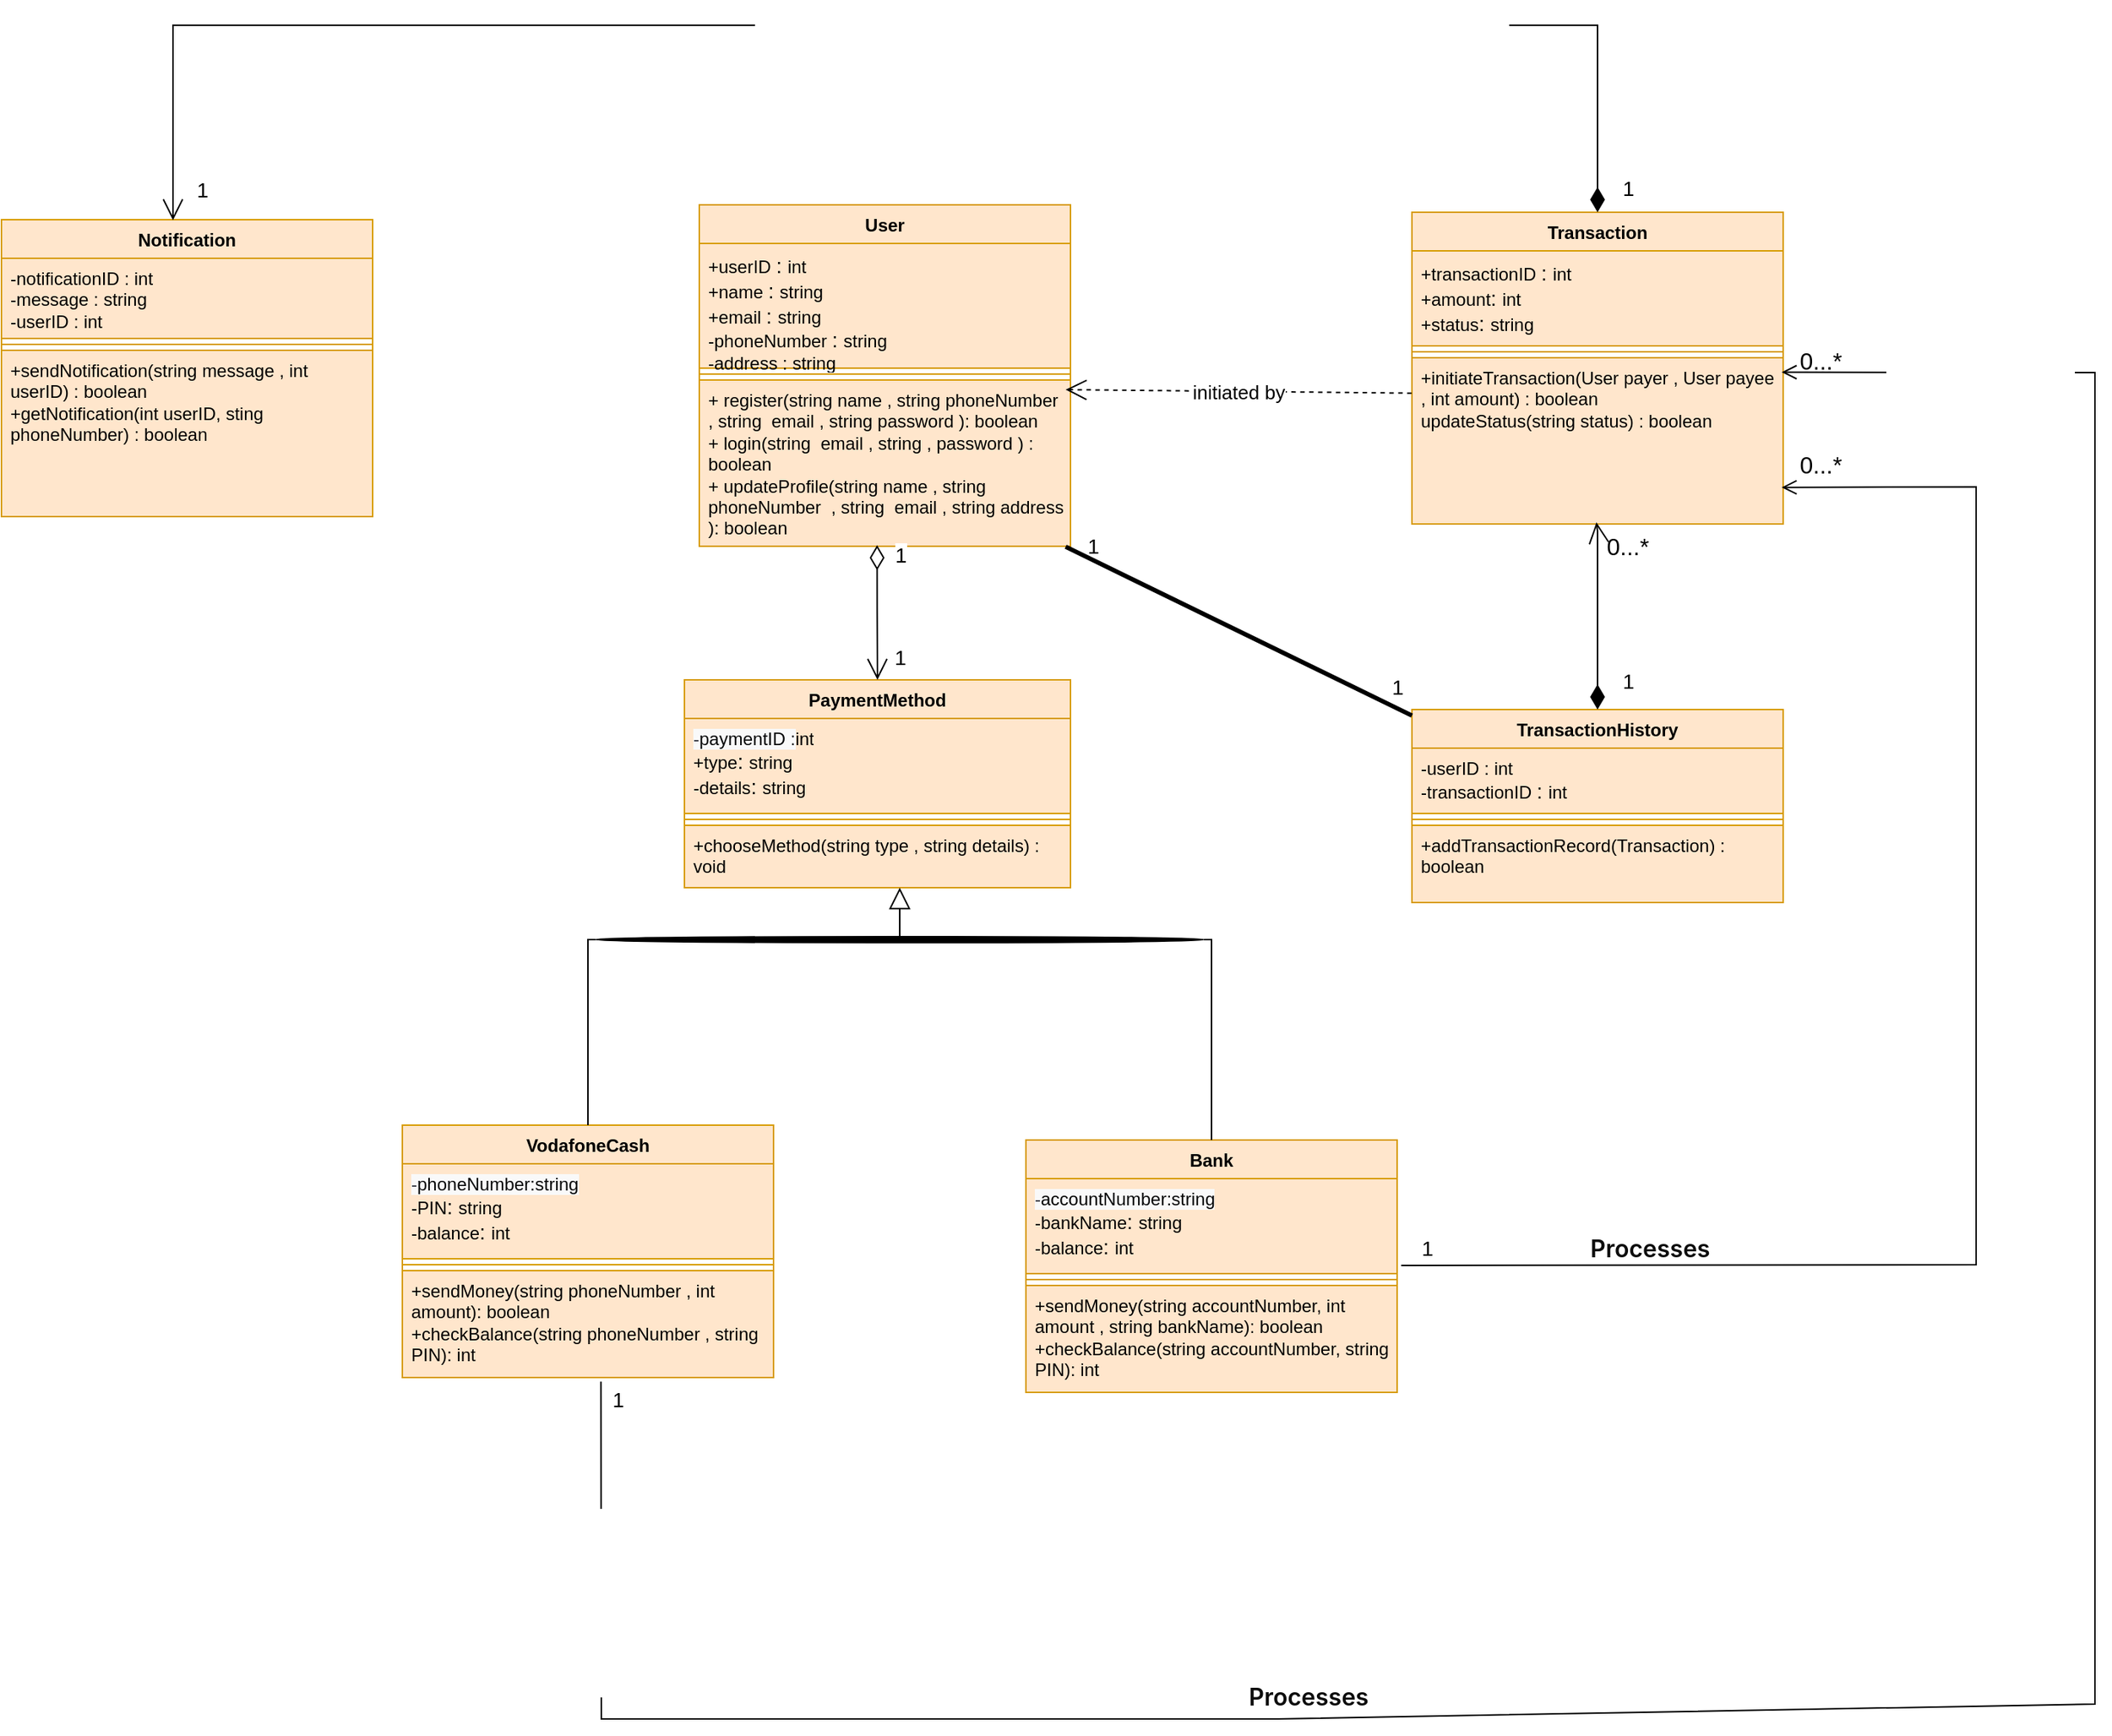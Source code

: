 <mxfile version="24.9.3">
  <diagram name="Page-1" id="VsC5lBzDeZKOc5Q0SXW6">
    <mxGraphModel dx="3498" dy="2226" grid="1" gridSize="10" guides="1" tooltips="1" connect="1" arrows="1" fold="1" page="1" pageScale="1" pageWidth="850" pageHeight="1100" math="0" shadow="0">
      <root>
        <mxCell id="0" />
        <mxCell id="1" parent="0" />
        <mxCell id="fvcA-mYY2RWgphkwgF5b-6" value="User" style="swimlane;fontStyle=1;align=center;verticalAlign=top;childLayout=stackLayout;horizontal=1;startSize=26;horizontalStack=0;resizeParent=1;resizeParentMax=0;resizeLast=0;collapsible=1;marginBottom=0;whiteSpace=wrap;html=1;fillColor=#ffe6cc;strokeColor=#d79b00;" vertex="1" parent="1">
          <mxGeometry x="60" y="70" width="250" height="230" as="geometry" />
        </mxCell>
        <mxCell id="fvcA-mYY2RWgphkwgF5b-7" value="+userID &lt;font style=&quot;font-size: 14px;&quot;&gt;: &lt;/font&gt;int&lt;div&gt;+name &lt;font style=&quot;font-size: 14px;&quot;&gt;: &lt;/font&gt;string&lt;/div&gt;&lt;div&gt;+email &lt;font style=&quot;font-size: 14px;&quot;&gt;: &lt;/font&gt;string&lt;/div&gt;&lt;div&gt;-phoneNumber &lt;font style=&quot;font-size: 14px;&quot;&gt;: &lt;/font&gt;string&lt;/div&gt;&lt;div&gt;-address : string&lt;/div&gt;" style="text;strokeColor=#d79b00;fillColor=#ffe6cc;align=left;verticalAlign=top;spacingLeft=4;spacingRight=4;overflow=hidden;rotatable=0;points=[[0,0.5],[1,0.5]];portConstraint=eastwest;whiteSpace=wrap;html=1;" vertex="1" parent="fvcA-mYY2RWgphkwgF5b-6">
          <mxGeometry y="26" width="250" height="84" as="geometry" />
        </mxCell>
        <mxCell id="fvcA-mYY2RWgphkwgF5b-8" value="" style="line;strokeWidth=1;fillColor=none;align=left;verticalAlign=middle;spacingTop=-1;spacingLeft=3;spacingRight=3;rotatable=0;labelPosition=right;points=[];portConstraint=eastwest;strokeColor=inherit;" vertex="1" parent="fvcA-mYY2RWgphkwgF5b-6">
          <mxGeometry y="110" width="250" height="8" as="geometry" />
        </mxCell>
        <mxCell id="fvcA-mYY2RWgphkwgF5b-9" value="+ register(string name , string phoneNumber&amp;nbsp; , string&amp;nbsp;&amp;nbsp;email , string&amp;nbsp;password ): boolean&lt;div&gt;+ login(&lt;span style=&quot;background-color: initial;&quot;&gt;string&lt;/span&gt;&lt;span style=&quot;background-color: initial;&quot;&gt;&amp;nbsp;&amp;nbsp;email , string ,&lt;/span&gt;&lt;span style=&quot;background-color: initial;&quot;&gt;&amp;nbsp;password&lt;/span&gt;&lt;span style=&quot;background-color: initial;&quot;&gt;&amp;nbsp;)&amp;nbsp;&lt;/span&gt;&lt;span style=&quot;background-color: initial;&quot;&gt;: boolean&lt;/span&gt;&lt;/div&gt;&lt;div&gt;+ updateProfile(string name , string phoneNumber&amp;nbsp; , string&amp;nbsp;&amp;nbsp;email , string address ): boolean&lt;span style=&quot;background-color: initial;&quot;&gt;&lt;/span&gt;&lt;/div&gt;&lt;div&gt;&lt;div&gt;&lt;br&gt;&lt;/div&gt;&lt;/div&gt;" style="text;strokeColor=#d79b00;fillColor=#ffe6cc;align=left;verticalAlign=top;spacingLeft=4;spacingRight=4;overflow=hidden;rotatable=0;points=[[0,0.5],[1,0.5]];portConstraint=eastwest;whiteSpace=wrap;html=1;" vertex="1" parent="fvcA-mYY2RWgphkwgF5b-6">
          <mxGeometry y="118" width="250" height="112" as="geometry" />
        </mxCell>
        <mxCell id="fvcA-mYY2RWgphkwgF5b-10" value="Transaction" style="swimlane;fontStyle=1;align=center;verticalAlign=top;childLayout=stackLayout;horizontal=1;startSize=26;horizontalStack=0;resizeParent=1;resizeParentMax=0;resizeLast=0;collapsible=1;marginBottom=0;whiteSpace=wrap;html=1;fillColor=#ffe6cc;strokeColor=#d79b00;" vertex="1" parent="1">
          <mxGeometry x="540" y="75" width="250" height="210" as="geometry" />
        </mxCell>
        <mxCell id="fvcA-mYY2RWgphkwgF5b-11" value="+transactionID &lt;font style=&quot;font-size: 14px;&quot;&gt;: &lt;/font&gt;int&lt;div&gt;+amount&lt;font style=&quot;font-size: 14px;&quot;&gt;: &lt;/font&gt;int&lt;/div&gt;&lt;div&gt;+status&lt;font style=&quot;font-size: 14px;&quot;&gt;: &lt;/font&gt;string&lt;/div&gt;&lt;div&gt;&lt;br&gt;&lt;/div&gt;" style="text;strokeColor=#d79b00;fillColor=#ffe6cc;align=left;verticalAlign=top;spacingLeft=4;spacingRight=4;overflow=hidden;rotatable=0;points=[[0,0.5],[1,0.5]];portConstraint=eastwest;whiteSpace=wrap;html=1;" vertex="1" parent="fvcA-mYY2RWgphkwgF5b-10">
          <mxGeometry y="26" width="250" height="64" as="geometry" />
        </mxCell>
        <mxCell id="fvcA-mYY2RWgphkwgF5b-12" value="" style="line;strokeWidth=1;fillColor=none;align=left;verticalAlign=middle;spacingTop=-1;spacingLeft=3;spacingRight=3;rotatable=0;labelPosition=right;points=[];portConstraint=eastwest;strokeColor=inherit;" vertex="1" parent="fvcA-mYY2RWgphkwgF5b-10">
          <mxGeometry y="90" width="250" height="8" as="geometry" />
        </mxCell>
        <mxCell id="fvcA-mYY2RWgphkwgF5b-13" value="&lt;div&gt;&lt;div&gt;+initiateTransaction(User payer , User payee , int amount) : boolean&lt;/div&gt;&lt;/div&gt;&lt;div&gt;updateStatus(string status) : boolean&lt;/div&gt;" style="text;strokeColor=#d79b00;fillColor=#ffe6cc;align=left;verticalAlign=top;spacingLeft=4;spacingRight=4;overflow=hidden;rotatable=0;points=[[0,0.5],[1,0.5]];portConstraint=eastwest;whiteSpace=wrap;html=1;" vertex="1" parent="fvcA-mYY2RWgphkwgF5b-10">
          <mxGeometry y="98" width="250" height="112" as="geometry" />
        </mxCell>
        <mxCell id="fvcA-mYY2RWgphkwgF5b-18" value="PaymentMethod" style="swimlane;fontStyle=1;align=center;verticalAlign=top;childLayout=stackLayout;horizontal=1;startSize=26;horizontalStack=0;resizeParent=1;resizeParentMax=0;resizeLast=0;collapsible=1;marginBottom=0;whiteSpace=wrap;html=1;fillColor=#ffe6cc;strokeColor=#d79b00;" vertex="1" parent="1">
          <mxGeometry x="50" y="390" width="260" height="140" as="geometry" />
        </mxCell>
        <mxCell id="fvcA-mYY2RWgphkwgF5b-19" value="&lt;font face=&quot;Helvetica&quot;&gt;&lt;font style=&quot;&quot;&gt;&lt;span style=&quot;color: rgb(56, 58, 66); white-space: pre; background-color: rgb(249, 249, 249);&quot;&gt;-&lt;/span&gt;&lt;span style=&quot;white-space: pre; background-color: rgb(249, 249, 249);&quot;&gt;&lt;font color=&quot;#060708&quot;&gt;paymentID :&lt;/font&gt;&lt;/span&gt;&lt;/font&gt;int&lt;/font&gt;&lt;div&gt;+type&lt;font style=&quot;font-size: 14px;&quot;&gt;: &lt;/font&gt;string&lt;/div&gt;&lt;div&gt;-details&lt;font style=&quot;font-size: 14px;&quot;&gt;: &lt;/font&gt;string&lt;/div&gt;&lt;div&gt;&lt;br&gt;&lt;/div&gt;" style="text;strokeColor=#d79b00;fillColor=#ffe6cc;align=left;verticalAlign=top;spacingLeft=4;spacingRight=4;overflow=hidden;rotatable=0;points=[[0,0.5],[1,0.5]];portConstraint=eastwest;whiteSpace=wrap;html=1;" vertex="1" parent="fvcA-mYY2RWgphkwgF5b-18">
          <mxGeometry y="26" width="260" height="64" as="geometry" />
        </mxCell>
        <mxCell id="fvcA-mYY2RWgphkwgF5b-20" value="" style="line;strokeWidth=1;fillColor=none;align=left;verticalAlign=middle;spacingTop=-1;spacingLeft=3;spacingRight=3;rotatable=0;labelPosition=right;points=[];portConstraint=eastwest;strokeColor=inherit;" vertex="1" parent="fvcA-mYY2RWgphkwgF5b-18">
          <mxGeometry y="90" width="260" height="8" as="geometry" />
        </mxCell>
        <mxCell id="fvcA-mYY2RWgphkwgF5b-21" value="&lt;div&gt;&lt;div&gt;+chooseMethod(string type , string details) : void&lt;/div&gt;&lt;/div&gt;&lt;div&gt;&lt;br&gt;&lt;/div&gt;" style="text;strokeColor=#d79b00;fillColor=#ffe6cc;align=left;verticalAlign=top;spacingLeft=4;spacingRight=4;overflow=hidden;rotatable=0;points=[[0,0.5],[1,0.5]];portConstraint=eastwest;whiteSpace=wrap;html=1;" vertex="1" parent="fvcA-mYY2RWgphkwgF5b-18">
          <mxGeometry y="98" width="260" height="42" as="geometry" />
        </mxCell>
        <mxCell id="fvcA-mYY2RWgphkwgF5b-26" value="TransactionHistory" style="swimlane;fontStyle=1;align=center;verticalAlign=top;childLayout=stackLayout;horizontal=1;startSize=26;horizontalStack=0;resizeParent=1;resizeParentMax=0;resizeLast=0;collapsible=1;marginBottom=0;whiteSpace=wrap;html=1;fillColor=#ffe6cc;strokeColor=#d79b00;" vertex="1" parent="1">
          <mxGeometry x="540" y="410" width="250" height="130" as="geometry" />
        </mxCell>
        <mxCell id="fvcA-mYY2RWgphkwgF5b-27" value="&lt;div&gt;-userID : int&lt;/div&gt;-transactionID &lt;font style=&quot;font-size: 14px;&quot;&gt;: &lt;/font&gt;int&lt;div&gt;&lt;br&gt;&lt;/div&gt;" style="text;strokeColor=#d79b00;fillColor=#ffe6cc;align=left;verticalAlign=top;spacingLeft=4;spacingRight=4;overflow=hidden;rotatable=0;points=[[0,0.5],[1,0.5]];portConstraint=eastwest;whiteSpace=wrap;html=1;" vertex="1" parent="fvcA-mYY2RWgphkwgF5b-26">
          <mxGeometry y="26" width="250" height="44" as="geometry" />
        </mxCell>
        <mxCell id="fvcA-mYY2RWgphkwgF5b-28" value="" style="line;strokeWidth=1;fillColor=none;align=left;verticalAlign=middle;spacingTop=-1;spacingLeft=3;spacingRight=3;rotatable=0;labelPosition=right;points=[];portConstraint=eastwest;strokeColor=inherit;" vertex="1" parent="fvcA-mYY2RWgphkwgF5b-26">
          <mxGeometry y="70" width="250" height="8" as="geometry" />
        </mxCell>
        <mxCell id="fvcA-mYY2RWgphkwgF5b-29" value="&lt;div&gt;&lt;span style=&quot;background-color: initial;&quot;&gt;+addTransactionRecord(Transaction) : boolean&lt;/span&gt;&lt;/div&gt;&lt;div&gt;&lt;br&gt;&lt;/div&gt;" style="text;strokeColor=#d79b00;fillColor=#ffe6cc;align=left;verticalAlign=top;spacingLeft=4;spacingRight=4;overflow=hidden;rotatable=0;points=[[0,0.5],[1,0.5]];portConstraint=eastwest;whiteSpace=wrap;html=1;" vertex="1" parent="fvcA-mYY2RWgphkwgF5b-26">
          <mxGeometry y="78" width="250" height="52" as="geometry" />
        </mxCell>
        <mxCell id="fvcA-mYY2RWgphkwgF5b-31" value="VodafoneCash" style="swimlane;fontStyle=1;align=center;verticalAlign=top;childLayout=stackLayout;horizontal=1;startSize=26;horizontalStack=0;resizeParent=1;resizeParentMax=0;resizeLast=0;collapsible=1;marginBottom=0;whiteSpace=wrap;html=1;fillColor=#ffe6cc;strokeColor=#d79b00;" vertex="1" parent="1">
          <mxGeometry x="-140" y="690" width="250" height="170" as="geometry" />
        </mxCell>
        <mxCell id="fvcA-mYY2RWgphkwgF5b-32" value="&lt;font&gt;&lt;span style=&quot;color: rgb(56, 58, 66); white-space: pre; background-color: rgb(249, 249, 249);&quot;&gt;-&lt;/span&gt;&lt;span style=&quot;white-space: pre; background-color: rgb(249, 249, 249);&quot;&gt;&lt;font color=&quot;#060708&quot;&gt;phoneNumber:string&lt;/font&gt;&lt;/span&gt;&lt;/font&gt;&lt;div&gt;-PIN&lt;font style=&quot;font-size: 14px;&quot;&gt;: &lt;/font&gt;string&lt;/div&gt;&lt;div&gt;-balance&lt;font style=&quot;font-size: 14px;&quot;&gt;: &lt;/font&gt;int&lt;/div&gt;&lt;div&gt;&lt;br&gt;&lt;/div&gt;" style="text;strokeColor=#d79b00;fillColor=#ffe6cc;align=left;verticalAlign=top;spacingLeft=4;spacingRight=4;overflow=hidden;rotatable=0;points=[[0,0.5],[1,0.5]];portConstraint=eastwest;whiteSpace=wrap;html=1;" vertex="1" parent="fvcA-mYY2RWgphkwgF5b-31">
          <mxGeometry y="26" width="250" height="64" as="geometry" />
        </mxCell>
        <mxCell id="fvcA-mYY2RWgphkwgF5b-33" value="" style="line;strokeWidth=1;fillColor=none;align=left;verticalAlign=middle;spacingTop=-1;spacingLeft=3;spacingRight=3;rotatable=0;labelPosition=right;points=[];portConstraint=eastwest;strokeColor=inherit;" vertex="1" parent="fvcA-mYY2RWgphkwgF5b-31">
          <mxGeometry y="90" width="250" height="8" as="geometry" />
        </mxCell>
        <mxCell id="fvcA-mYY2RWgphkwgF5b-34" value="&lt;div&gt;&lt;div&gt;+sendMoney(string phoneNumber , int amount): boolean&lt;/div&gt;&lt;/div&gt;&lt;div&gt;+checkBalance(string phoneNumber , string PIN): int&lt;/div&gt;" style="text;strokeColor=#d79b00;fillColor=#ffe6cc;align=left;verticalAlign=top;spacingLeft=4;spacingRight=4;overflow=hidden;rotatable=0;points=[[0,0.5],[1,0.5]];portConstraint=eastwest;whiteSpace=wrap;html=1;" vertex="1" parent="fvcA-mYY2RWgphkwgF5b-31">
          <mxGeometry y="98" width="250" height="72" as="geometry" />
        </mxCell>
        <mxCell id="fvcA-mYY2RWgphkwgF5b-35" value="Bank" style="swimlane;fontStyle=1;align=center;verticalAlign=top;childLayout=stackLayout;horizontal=1;startSize=26;horizontalStack=0;resizeParent=1;resizeParentMax=0;resizeLast=0;collapsible=1;marginBottom=0;whiteSpace=wrap;html=1;fillColor=#ffe6cc;strokeColor=#d79b00;" vertex="1" parent="1">
          <mxGeometry x="280" y="700" width="250" height="170" as="geometry" />
        </mxCell>
        <mxCell id="fvcA-mYY2RWgphkwgF5b-36" value="&lt;span style=&quot;white-space: pre; background-color: rgb(249, 249, 249);&quot;&gt;&lt;font color=&quot;#383a42&quot;&gt;-&lt;/font&gt;&lt;font style=&quot;&quot; face=&quot;Helvetica&quot;&gt;account&lt;/font&gt;&lt;/span&gt;&lt;span style=&quot;font-family: Helvetica; white-space: pre; background-color: rgb(249, 249, 249);&quot;&gt;&lt;font color=&quot;#060708&quot;&gt;Number:string&lt;/font&gt;&lt;/span&gt;&lt;div&gt;-bankName&lt;font style=&quot;font-size: 14px;&quot;&gt;: &lt;/font&gt;string&lt;/div&gt;&lt;div&gt;-balance&lt;font style=&quot;font-size: 14px;&quot;&gt;: &lt;/font&gt;int&lt;/div&gt;&lt;div&gt;&lt;br&gt;&lt;/div&gt;" style="text;strokeColor=#d79b00;fillColor=#ffe6cc;align=left;verticalAlign=top;spacingLeft=4;spacingRight=4;overflow=hidden;rotatable=0;points=[[0,0.5],[1,0.5]];portConstraint=eastwest;whiteSpace=wrap;html=1;" vertex="1" parent="fvcA-mYY2RWgphkwgF5b-35">
          <mxGeometry y="26" width="250" height="64" as="geometry" />
        </mxCell>
        <mxCell id="fvcA-mYY2RWgphkwgF5b-37" value="" style="line;strokeWidth=1;fillColor=none;align=left;verticalAlign=middle;spacingTop=-1;spacingLeft=3;spacingRight=3;rotatable=0;labelPosition=right;points=[];portConstraint=eastwest;strokeColor=inherit;" vertex="1" parent="fvcA-mYY2RWgphkwgF5b-35">
          <mxGeometry y="90" width="250" height="8" as="geometry" />
        </mxCell>
        <mxCell id="fvcA-mYY2RWgphkwgF5b-38" value="&lt;div&gt;+sendMoney(string accountNumber, int amount , string bankName): boolean&lt;/div&gt;&lt;div&gt;+checkBalance(string accountNumber, string PIN): int&lt;/div&gt;" style="text;strokeColor=#d79b00;fillColor=#ffe6cc;align=left;verticalAlign=top;spacingLeft=4;spacingRight=4;overflow=hidden;rotatable=0;points=[[0,0.5],[1,0.5]];portConstraint=eastwest;whiteSpace=wrap;html=1;" vertex="1" parent="fvcA-mYY2RWgphkwgF5b-35">
          <mxGeometry y="98" width="250" height="72" as="geometry" />
        </mxCell>
        <mxCell id="fvcA-mYY2RWgphkwgF5b-39" value="Notification" style="swimlane;fontStyle=1;align=center;verticalAlign=top;childLayout=stackLayout;horizontal=1;startSize=26;horizontalStack=0;resizeParent=1;resizeParentMax=0;resizeLast=0;collapsible=1;marginBottom=0;whiteSpace=wrap;html=1;fillColor=#ffe6cc;strokeColor=#d79b00;" vertex="1" parent="1">
          <mxGeometry x="-410" y="80" width="250" height="200" as="geometry" />
        </mxCell>
        <mxCell id="fvcA-mYY2RWgphkwgF5b-40" value="-notificationID : int&lt;div&gt;-message : string&lt;/div&gt;&lt;div&gt;-userID : int&lt;/div&gt;&lt;div&gt;&lt;br&gt;&lt;/div&gt;" style="text;strokeColor=#d79b00;fillColor=#ffe6cc;align=left;verticalAlign=top;spacingLeft=4;spacingRight=4;overflow=hidden;rotatable=0;points=[[0,0.5],[1,0.5]];portConstraint=eastwest;whiteSpace=wrap;html=1;" vertex="1" parent="fvcA-mYY2RWgphkwgF5b-39">
          <mxGeometry y="26" width="250" height="54" as="geometry" />
        </mxCell>
        <mxCell id="fvcA-mYY2RWgphkwgF5b-41" value="" style="line;strokeWidth=1;fillColor=none;align=left;verticalAlign=middle;spacingTop=-1;spacingLeft=3;spacingRight=3;rotatable=0;labelPosition=right;points=[];portConstraint=eastwest;strokeColor=inherit;" vertex="1" parent="fvcA-mYY2RWgphkwgF5b-39">
          <mxGeometry y="80" width="250" height="8" as="geometry" />
        </mxCell>
        <mxCell id="fvcA-mYY2RWgphkwgF5b-42" value="&lt;div&gt;&lt;div&gt;+sendNotification(string message , int userID) : boolean&lt;/div&gt;&lt;/div&gt;&lt;div&gt;+getNotification(int userID, sting phoneNumber) : boolean&lt;/div&gt;" style="text;strokeColor=#d79b00;fillColor=#ffe6cc;align=left;verticalAlign=top;spacingLeft=4;spacingRight=4;overflow=hidden;rotatable=0;points=[[0,0.5],[1,0.5]];portConstraint=eastwest;whiteSpace=wrap;html=1;" vertex="1" parent="fvcA-mYY2RWgphkwgF5b-39">
          <mxGeometry y="88" width="250" height="112" as="geometry" />
        </mxCell>
        <mxCell id="fvcA-mYY2RWgphkwgF5b-44" value="" style="verticalAlign=bottom;html=1;ellipse;fillColor=strokeColor;fontFamily=Helvetica;fontSize=11;fontColor=default;" vertex="1" parent="1">
          <mxGeometry x="-10" y="563" width="410" height="4" as="geometry" />
        </mxCell>
        <mxCell id="fvcA-mYY2RWgphkwgF5b-45" value="" style="edgeStyle=elbowEdgeStyle;html=1;endSize=12;endArrow=block;endFill=0;elbow=horizontal;rounded=0;labelBackgroundColor=default;fontFamily=Helvetica;fontSize=11;fontColor=default;shape=connector;" edge="1" source="fvcA-mYY2RWgphkwgF5b-44" parent="1" target="fvcA-mYY2RWgphkwgF5b-21">
          <mxGeometry x="1" relative="1" as="geometry">
            <mxPoint x="230" y="540" as="targetPoint" />
            <Array as="points">
              <mxPoint x="182" y="565" />
            </Array>
          </mxGeometry>
        </mxCell>
        <mxCell id="fvcA-mYY2RWgphkwgF5b-46" value="" style="edgeStyle=elbowEdgeStyle;html=1;elbow=vertical;verticalAlign=bottom;endArrow=none;rounded=0;labelBackgroundColor=default;fontFamily=Helvetica;fontSize=11;fontColor=default;startSize=14;shape=connector;" edge="1" source="fvcA-mYY2RWgphkwgF5b-44" parent="1" target="fvcA-mYY2RWgphkwgF5b-35">
          <mxGeometry x="1" relative="1" as="geometry">
            <mxPoint x="300" y="590" as="targetPoint" />
            <Array as="points">
              <mxPoint x="270" y="565" />
            </Array>
          </mxGeometry>
        </mxCell>
        <mxCell id="fvcA-mYY2RWgphkwgF5b-47" value="" style="edgeStyle=elbowEdgeStyle;html=1;elbow=vertical;verticalAlign=bottom;endArrow=none;rounded=0;labelBackgroundColor=default;fontFamily=Helvetica;fontSize=11;fontColor=default;startSize=14;shape=connector;" edge="1" source="fvcA-mYY2RWgphkwgF5b-44" parent="1" target="fvcA-mYY2RWgphkwgF5b-31">
          <mxGeometry x="1" relative="1" as="geometry">
            <mxPoint x="160" y="590" as="targetPoint" />
            <Array as="points">
              <mxPoint x="190" y="565" />
            </Array>
          </mxGeometry>
        </mxCell>
        <mxCell id="fvcA-mYY2RWgphkwgF5b-48" value="" style="endArrow=none;startArrow=none;endFill=0;startFill=0;endSize=8;html=1;verticalAlign=bottom;labelBackgroundColor=none;strokeWidth=3;rounded=0;exitX=0.987;exitY=1.003;exitDx=0;exitDy=0;exitPerimeter=0;" edge="1" parent="1" source="fvcA-mYY2RWgphkwgF5b-9" target="fvcA-mYY2RWgphkwgF5b-26">
          <mxGeometry width="160" relative="1" as="geometry">
            <mxPoint x="150" y="330" as="sourcePoint" />
            <mxPoint x="310" y="330" as="targetPoint" />
          </mxGeometry>
        </mxCell>
        <mxCell id="fvcA-mYY2RWgphkwgF5b-49" value="1" style="text;html=1;align=center;verticalAlign=middle;resizable=0;points=[];autosize=1;strokeColor=none;fillColor=none;fontSize=14;" vertex="1" parent="1">
          <mxGeometry x="310" y="285" width="30" height="30" as="geometry" />
        </mxCell>
        <mxCell id="fvcA-mYY2RWgphkwgF5b-50" value="1" style="text;html=1;align=center;verticalAlign=middle;resizable=0;points=[];autosize=1;strokeColor=none;fillColor=none;fontSize=14;" vertex="1" parent="1">
          <mxGeometry x="515" y="380" width="30" height="30" as="geometry" />
        </mxCell>
        <mxCell id="fvcA-mYY2RWgphkwgF5b-51" value="&lt;font&gt;1&lt;/font&gt;" style="endArrow=open;html=1;endSize=12;startArrow=diamondThin;startSize=14;startFill=0;edgeStyle=orthogonalEdgeStyle;align=left;verticalAlign=bottom;rounded=0;entryX=0.5;entryY=0;entryDx=0;entryDy=0;exitX=0.479;exitY=0.993;exitDx=0;exitDy=0;exitPerimeter=0;fontSize=14;" edge="1" parent="1" source="fvcA-mYY2RWgphkwgF5b-9" target="fvcA-mYY2RWgphkwgF5b-18">
          <mxGeometry x="-0.601" y="10" relative="1" as="geometry">
            <mxPoint x="220" y="330" as="sourcePoint" />
            <mxPoint x="310" y="330" as="targetPoint" />
            <Array as="points" />
            <mxPoint as="offset" />
          </mxGeometry>
        </mxCell>
        <mxCell id="fvcA-mYY2RWgphkwgF5b-52" value="" style="endArrow=open;startArrow=none;endFill=0;startFill=0;endSize=8;html=1;verticalAlign=bottom;labelBackgroundColor=none;strokeWidth=1;rounded=0;exitX=1.011;exitY=0.914;exitDx=0;exitDy=0;exitPerimeter=0;entryX=0.996;entryY=0.78;entryDx=0;entryDy=0;entryPerimeter=0;" edge="1" parent="1" source="fvcA-mYY2RWgphkwgF5b-36" target="fvcA-mYY2RWgphkwgF5b-13">
          <mxGeometry width="160" relative="1" as="geometry">
            <mxPoint x="150" y="560" as="sourcePoint" />
            <mxPoint x="793" y="243" as="targetPoint" />
            <Array as="points">
              <mxPoint x="920" y="784" />
              <mxPoint x="920" y="500" />
              <mxPoint x="920" y="320" />
              <mxPoint x="920" y="260" />
            </Array>
          </mxGeometry>
        </mxCell>
        <mxCell id="fvcA-mYY2RWgphkwgF5b-53" value="&lt;span style=&quot;border: 0px solid rgb(227, 227, 227); box-sizing: border-box; --tw-border-spacing-x: 0; --tw-border-spacing-y: 0; --tw-translate-x: 0; --tw-translate-y: 0; --tw-rotate: 0; --tw-skew-x: 0; --tw-skew-y: 0; --tw-scale-x: 1; --tw-scale-y: 1; --tw-pan-x: ; --tw-pan-y: ; --tw-pinch-zoom: ; --tw-scroll-snap-strictness: proximity; --tw-gradient-from-position: ; --tw-gradient-via-position: ; --tw-gradient-to-position: ; --tw-ordinal: ; --tw-slashed-zero: ; --tw-numeric-figure: ; --tw-numeric-spacing: ; --tw-numeric-fraction: ; --tw-ring-inset: ; --tw-ring-offset-width: 0px; --tw-ring-offset-color: #fff; --tw-ring-color: rgba(69,89,164,.5); --tw-ring-offset-shadow: 0 0 #0000; --tw-ring-shadow: 0 0 #0000; --tw-shadow: 0 0 #0000; --tw-shadow-colored: 0 0 #0000; --tw-blur: ; --tw-brightness: ; --tw-contrast: ; --tw-grayscale: ; --tw-hue-rotate: ; --tw-invert: ; --tw-saturate: ; --tw-sepia: ; --tw-drop-shadow: ; --tw-backdrop-blur: ; --tw-backdrop-brightness: ; --tw-backdrop-contrast: ; --tw-backdrop-grayscale: ; --tw-backdrop-hue-rotate: ; --tw-backdrop-invert: ; --tw-backdrop-opacity: ; --tw-backdrop-saturate: ; --tw-backdrop-sepia: ; --tw-contain-size: ; --tw-contain-layout: ; --tw-contain-paint: ; --tw-contain-style: ; scrollbar-color: var(--gray-200) transparent; font-weight: 600; color: rgb(13, 13, 13); font-family: ui-sans-serif, -apple-system, system-ui, &amp;quot;Segoe UI&amp;quot;, Helvetica, &amp;quot;Apple Color Emoji&amp;quot;, Arial, sans-serif, &amp;quot;Segoe UI Emoji&amp;quot;, &amp;quot;Segoe UI Symbol&amp;quot;; font-size: 16px; text-align: left; text-wrap-mode: wrap; background-color: rgb(255, 255, 255);&quot;&gt;Processes&lt;/span&gt;" style="text;html=1;align=center;verticalAlign=middle;resizable=0;points=[];autosize=1;strokeColor=none;fillColor=none;" vertex="1" parent="1">
          <mxGeometry x="655" y="758" width="90" height="30" as="geometry" />
        </mxCell>
        <mxCell id="fvcA-mYY2RWgphkwgF5b-54" value="1" style="text;html=1;align=center;verticalAlign=middle;resizable=0;points=[];autosize=1;strokeColor=none;fillColor=none;fontSize=14;" vertex="1" parent="1">
          <mxGeometry x="535" y="758" width="30" height="30" as="geometry" />
        </mxCell>
        <mxCell id="fvcA-mYY2RWgphkwgF5b-55" value="0...*" style="text;html=1;align=center;verticalAlign=middle;resizable=0;points=[];autosize=1;strokeColor=none;fillColor=none;fontSize=16;" vertex="1" parent="1">
          <mxGeometry x="790" y="230" width="50" height="30" as="geometry" />
        </mxCell>
        <mxCell id="fvcA-mYY2RWgphkwgF5b-56" value="" style="endArrow=open;startArrow=none;endFill=0;startFill=0;endSize=8;html=1;verticalAlign=bottom;labelBackgroundColor=none;strokeWidth=1;rounded=0;exitX=0.535;exitY=1.038;exitDx=0;exitDy=0;exitPerimeter=0;entryX=0.996;entryY=0.087;entryDx=0;entryDy=0;entryPerimeter=0;" edge="1" parent="1" source="fvcA-mYY2RWgphkwgF5b-34" target="fvcA-mYY2RWgphkwgF5b-13">
          <mxGeometry width="160" relative="1" as="geometry">
            <mxPoint x="565" y="1312" as="sourcePoint" />
            <mxPoint x="692" y="810" as="targetPoint" />
            <Array as="points">
              <mxPoint x="-6" y="1090" />
              <mxPoint x="450" y="1090" />
              <mxPoint x="1000" y="1080" />
              <mxPoint x="1000" y="1020" />
              <mxPoint x="1000" y="930" />
              <mxPoint x="1000" y="848" />
              <mxPoint x="1000" y="740" />
              <mxPoint x="1000" y="380" />
              <mxPoint x="1000" y="183" />
            </Array>
          </mxGeometry>
        </mxCell>
        <mxCell id="fvcA-mYY2RWgphkwgF5b-57" value="&lt;span style=&quot;border: 0px solid rgb(227, 227, 227); box-sizing: border-box; --tw-border-spacing-x: 0; --tw-border-spacing-y: 0; --tw-translate-x: 0; --tw-translate-y: 0; --tw-rotate: 0; --tw-skew-x: 0; --tw-skew-y: 0; --tw-scale-x: 1; --tw-scale-y: 1; --tw-pan-x: ; --tw-pan-y: ; --tw-pinch-zoom: ; --tw-scroll-snap-strictness: proximity; --tw-gradient-from-position: ; --tw-gradient-via-position: ; --tw-gradient-to-position: ; --tw-ordinal: ; --tw-slashed-zero: ; --tw-numeric-figure: ; --tw-numeric-spacing: ; --tw-numeric-fraction: ; --tw-ring-inset: ; --tw-ring-offset-width: 0px; --tw-ring-offset-color: #fff; --tw-ring-color: rgba(69,89,164,.5); --tw-ring-offset-shadow: 0 0 #0000; --tw-ring-shadow: 0 0 #0000; --tw-shadow: 0 0 #0000; --tw-shadow-colored: 0 0 #0000; --tw-blur: ; --tw-brightness: ; --tw-contrast: ; --tw-grayscale: ; --tw-hue-rotate: ; --tw-invert: ; --tw-saturate: ; --tw-sepia: ; --tw-drop-shadow: ; --tw-backdrop-blur: ; --tw-backdrop-brightness: ; --tw-backdrop-contrast: ; --tw-backdrop-grayscale: ; --tw-backdrop-hue-rotate: ; --tw-backdrop-invert: ; --tw-backdrop-opacity: ; --tw-backdrop-saturate: ; --tw-backdrop-sepia: ; --tw-contain-size: ; --tw-contain-layout: ; --tw-contain-paint: ; --tw-contain-style: ; scrollbar-color: var(--gray-200) transparent; font-weight: 600; color: rgb(13, 13, 13); font-family: ui-sans-serif, -apple-system, system-ui, &amp;quot;Segoe UI&amp;quot;, Helvetica, &amp;quot;Apple Color Emoji&amp;quot;, Arial, sans-serif, &amp;quot;Segoe UI Emoji&amp;quot;, &amp;quot;Segoe UI Symbol&amp;quot;; font-size: 16px; text-align: left; text-wrap-mode: wrap; background-color: rgb(255, 255, 255);&quot;&gt;Processes&lt;/span&gt;" style="text;html=1;align=center;verticalAlign=middle;resizable=0;points=[];autosize=1;strokeColor=none;fillColor=none;" vertex="1" parent="1">
          <mxGeometry x="425" y="1060" width="90" height="30" as="geometry" />
        </mxCell>
        <mxCell id="fvcA-mYY2RWgphkwgF5b-58" value="1" style="text;html=1;align=center;verticalAlign=middle;resizable=0;points=[];autosize=1;strokeColor=none;fillColor=none;fontSize=14;" vertex="1" parent="1">
          <mxGeometry x="-10" y="860" width="30" height="30" as="geometry" />
        </mxCell>
        <mxCell id="fvcA-mYY2RWgphkwgF5b-59" value="0...*" style="text;html=1;align=center;verticalAlign=middle;resizable=0;points=[];autosize=1;strokeColor=none;fillColor=none;fontSize=16;" vertex="1" parent="1">
          <mxGeometry x="790" y="160" width="50" height="30" as="geometry" />
        </mxCell>
        <mxCell id="fvcA-mYY2RWgphkwgF5b-60" value="1" style="endArrow=open;html=1;endSize=12;startArrow=diamondThin;startSize=14;startFill=1;edgeStyle=orthogonalEdgeStyle;align=left;verticalAlign=bottom;rounded=0;exitX=0.5;exitY=0;exitDx=0;exitDy=0;fontSize=14;entryX=0.497;entryY=0.99;entryDx=0;entryDy=0;entryPerimeter=0;" edge="1" parent="1" source="fvcA-mYY2RWgphkwgF5b-26" target="fvcA-mYY2RWgphkwgF5b-13">
          <mxGeometry x="-0.848" y="-15" relative="1" as="geometry">
            <mxPoint x="430" y="360" as="sourcePoint" />
            <mxPoint x="673" y="290" as="targetPoint" />
            <Array as="points">
              <mxPoint x="665" y="290" />
            </Array>
            <mxPoint y="1" as="offset" />
          </mxGeometry>
        </mxCell>
        <mxCell id="fvcA-mYY2RWgphkwgF5b-61" value="0...*" style="text;html=1;align=center;verticalAlign=middle;resizable=0;points=[];autosize=1;strokeColor=none;fillColor=none;fontSize=16;" vertex="1" parent="1">
          <mxGeometry x="660" y="285" width="50" height="30" as="geometry" />
        </mxCell>
        <mxCell id="fvcA-mYY2RWgphkwgF5b-63" value="1" style="text;html=1;align=center;verticalAlign=middle;resizable=0;points=[];autosize=1;strokeColor=none;fillColor=none;fontSize=14;" vertex="1" parent="1">
          <mxGeometry x="180" y="360" width="30" height="30" as="geometry" />
        </mxCell>
        <mxCell id="fvcA-mYY2RWgphkwgF5b-64" value="&lt;font style=&quot;font-size: 13px;&quot;&gt;initiated by&lt;/font&gt;" style="endArrow=open;endSize=12;dashed=1;html=1;rounded=0;exitX=-0.001;exitY=0.213;exitDx=0;exitDy=0;exitPerimeter=0;entryX=0.987;entryY=0.058;entryDx=0;entryDy=0;entryPerimeter=0;" edge="1" parent="1" source="fvcA-mYY2RWgphkwgF5b-13" target="fvcA-mYY2RWgphkwgF5b-9">
          <mxGeometry width="160" relative="1" as="geometry">
            <mxPoint x="355" y="174.41" as="sourcePoint" />
            <mxPoint x="515" y="174.41" as="targetPoint" />
          </mxGeometry>
        </mxCell>
        <mxCell id="fvcA-mYY2RWgphkwgF5b-66" value="1" style="text;html=1;align=center;verticalAlign=middle;resizable=0;points=[];autosize=1;strokeColor=none;fillColor=none;fontSize=14;" vertex="1" parent="1">
          <mxGeometry x="-290" y="45" width="30" height="30" as="geometry" />
        </mxCell>
        <mxCell id="fvcA-mYY2RWgphkwgF5b-67" value="1" style="endArrow=open;html=1;endSize=12;startArrow=diamondThin;startSize=14;startFill=1;edgeStyle=orthogonalEdgeStyle;align=left;verticalAlign=bottom;rounded=0;exitX=0.5;exitY=0;exitDx=0;exitDy=0;fontSize=14;entryX=0.462;entryY=0.002;entryDx=0;entryDy=0;entryPerimeter=0;" edge="1" parent="1" source="fvcA-mYY2RWgphkwgF5b-10" target="fvcA-mYY2RWgphkwgF5b-39">
          <mxGeometry x="-0.992" y="-15" relative="1" as="geometry">
            <mxPoint x="371" y="75" as="sourcePoint" />
            <mxPoint x="370" y="-51" as="targetPoint" />
            <Array as="points">
              <mxPoint x="665" y="-51" />
              <mxPoint x="-294" y="-51" />
            </Array>
            <mxPoint as="offset" />
          </mxGeometry>
        </mxCell>
      </root>
    </mxGraphModel>
  </diagram>
</mxfile>
